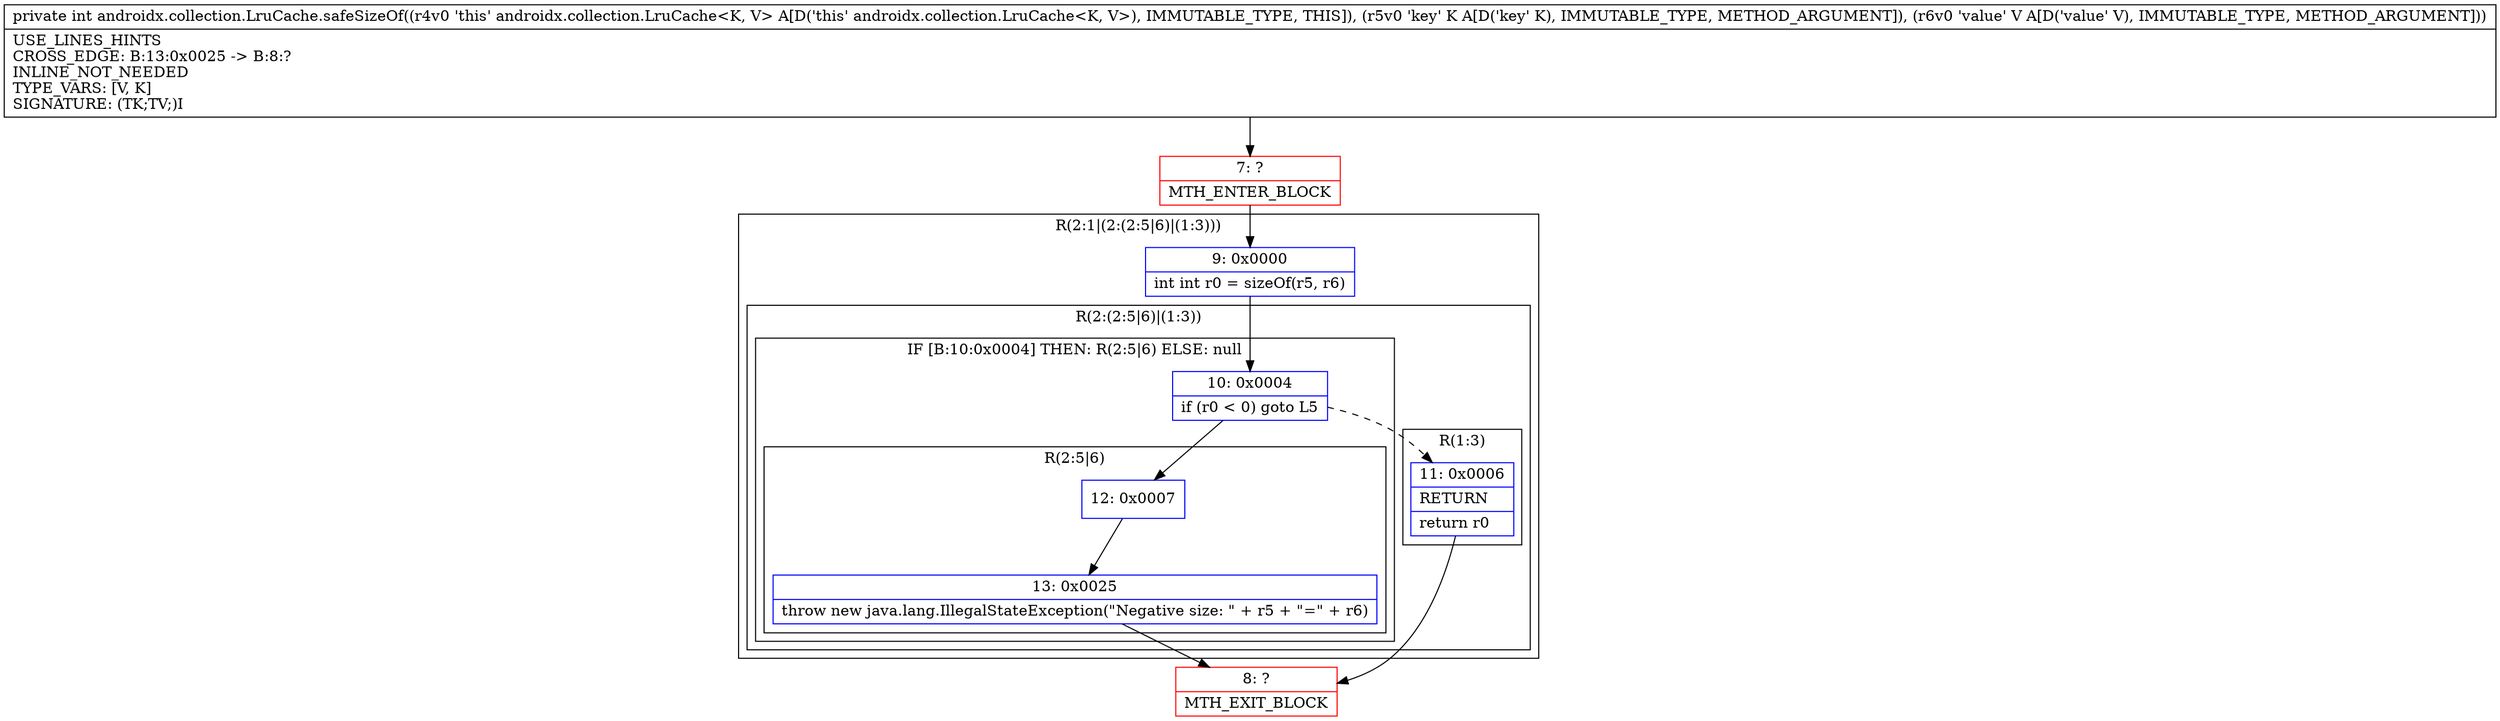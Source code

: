 digraph "CFG forandroidx.collection.LruCache.safeSizeOf(Ljava\/lang\/Object;Ljava\/lang\/Object;)I" {
subgraph cluster_Region_594773008 {
label = "R(2:1|(2:(2:5|6)|(1:3)))";
node [shape=record,color=blue];
Node_9 [shape=record,label="{9\:\ 0x0000|int int r0 = sizeOf(r5, r6)\l}"];
subgraph cluster_Region_1026871092 {
label = "R(2:(2:5|6)|(1:3))";
node [shape=record,color=blue];
subgraph cluster_IfRegion_929766777 {
label = "IF [B:10:0x0004] THEN: R(2:5|6) ELSE: null";
node [shape=record,color=blue];
Node_10 [shape=record,label="{10\:\ 0x0004|if (r0 \< 0) goto L5\l}"];
subgraph cluster_Region_1385166132 {
label = "R(2:5|6)";
node [shape=record,color=blue];
Node_12 [shape=record,label="{12\:\ 0x0007}"];
Node_13 [shape=record,label="{13\:\ 0x0025|throw new java.lang.IllegalStateException(\"Negative size: \" + r5 + \"=\" + r6)\l}"];
}
}
subgraph cluster_Region_792374088 {
label = "R(1:3)";
node [shape=record,color=blue];
Node_11 [shape=record,label="{11\:\ 0x0006|RETURN\l|return r0\l}"];
}
}
}
Node_7 [shape=record,color=red,label="{7\:\ ?|MTH_ENTER_BLOCK\l}"];
Node_8 [shape=record,color=red,label="{8\:\ ?|MTH_EXIT_BLOCK\l}"];
MethodNode[shape=record,label="{private int androidx.collection.LruCache.safeSizeOf((r4v0 'this' androidx.collection.LruCache\<K, V\> A[D('this' androidx.collection.LruCache\<K, V\>), IMMUTABLE_TYPE, THIS]), (r5v0 'key' K A[D('key' K), IMMUTABLE_TYPE, METHOD_ARGUMENT]), (r6v0 'value' V A[D('value' V), IMMUTABLE_TYPE, METHOD_ARGUMENT]))  | USE_LINES_HINTS\lCROSS_EDGE: B:13:0x0025 \-\> B:8:?\lINLINE_NOT_NEEDED\lTYPE_VARS: [V, K]\lSIGNATURE: (TK;TV;)I\l}"];
MethodNode -> Node_7;Node_9 -> Node_10;
Node_10 -> Node_11[style=dashed];
Node_10 -> Node_12;
Node_12 -> Node_13;
Node_13 -> Node_8;
Node_11 -> Node_8;
Node_7 -> Node_9;
}

